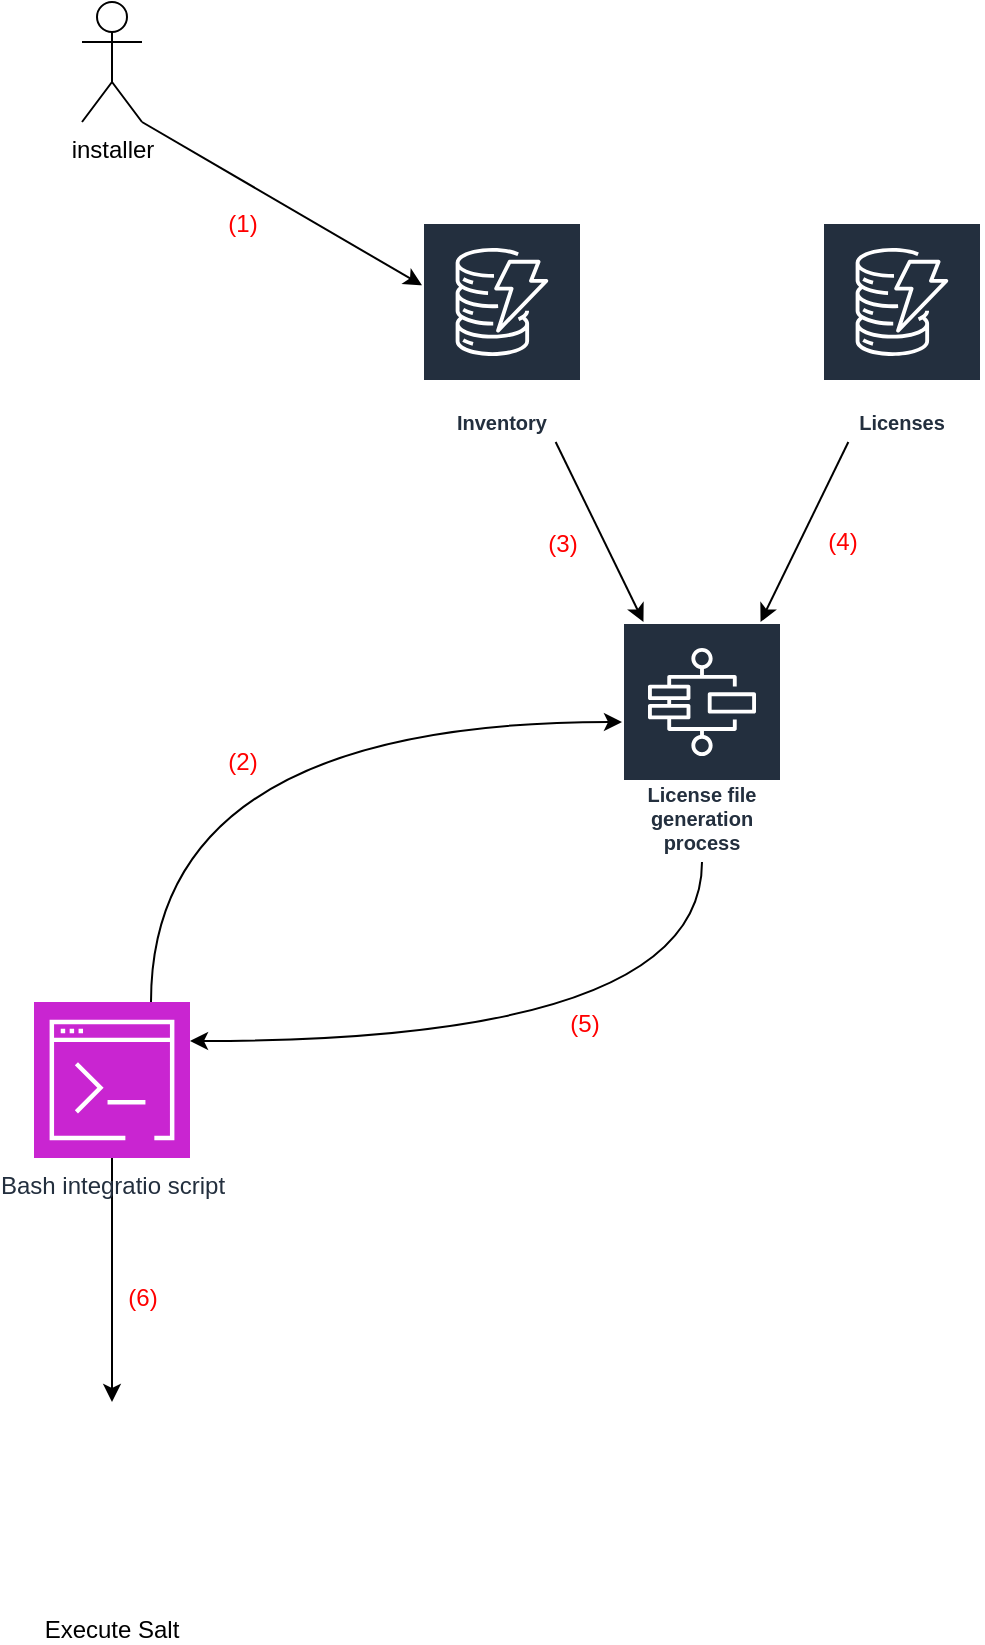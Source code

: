 <mxfile version="22.0.8" type="google">
  <diagram name="Strona-1" id="3uN3iqC2fypJnNS7MGGm">
    <mxGraphModel grid="1" page="1" gridSize="10" guides="1" tooltips="1" connect="1" arrows="1" fold="1" pageScale="1" pageWidth="1000" pageHeight="1300" math="0" shadow="0">
      <root>
        <mxCell id="0" />
        <mxCell id="1" parent="0" />
        <mxCell id="OznYH2TMQEt7XwQIsW9T-1" value="Inventory" style="sketch=0;outlineConnect=0;fontColor=#232F3E;gradientColor=none;strokeColor=#ffffff;fillColor=#232F3E;dashed=0;verticalLabelPosition=middle;verticalAlign=bottom;align=center;html=1;whiteSpace=wrap;fontSize=10;fontStyle=1;spacing=3;shape=mxgraph.aws4.productIcon;prIcon=mxgraph.aws4.dynamodb;" vertex="1" parent="1">
          <mxGeometry x="280" y="160" width="80" height="110" as="geometry" />
        </mxCell>
        <mxCell id="OznYH2TMQEt7XwQIsW9T-2" value="Licenses" style="sketch=0;outlineConnect=0;fontColor=#232F3E;gradientColor=none;strokeColor=#ffffff;fillColor=#232F3E;dashed=0;verticalLabelPosition=middle;verticalAlign=bottom;align=center;html=1;whiteSpace=wrap;fontSize=10;fontStyle=1;spacing=3;shape=mxgraph.aws4.productIcon;prIcon=mxgraph.aws4.dynamodb;" vertex="1" parent="1">
          <mxGeometry x="480" y="160" width="80" height="110" as="geometry" />
        </mxCell>
        <mxCell id="OznYH2TMQEt7XwQIsW9T-4" style="rounded=0;orthogonalLoop=1;jettySize=auto;html=1;exitX=1;exitY=1;exitDx=0;exitDy=0;exitPerimeter=0;" edge="1" parent="1" source="OznYH2TMQEt7XwQIsW9T-3" target="OznYH2TMQEt7XwQIsW9T-1">
          <mxGeometry relative="1" as="geometry" />
        </mxCell>
        <mxCell id="OznYH2TMQEt7XwQIsW9T-5" value="&lt;font color=&quot;#ff0000&quot; style=&quot;font-size: 12px;&quot;&gt;(1)&lt;/font&gt;" style="edgeLabel;html=1;align=center;verticalAlign=middle;resizable=0;points=[];" connectable="0" vertex="1" parent="OznYH2TMQEt7XwQIsW9T-4">
          <mxGeometry x="-0.304" y="1" relative="1" as="geometry">
            <mxPoint y="23" as="offset" />
          </mxGeometry>
        </mxCell>
        <mxCell id="OznYH2TMQEt7XwQIsW9T-3" value="installer" style="shape=umlActor;verticalLabelPosition=bottom;verticalAlign=top;html=1;outlineConnect=0;" vertex="1" parent="1">
          <mxGeometry x="110" y="50" width="30" height="60" as="geometry" />
        </mxCell>
        <mxCell id="OznYH2TMQEt7XwQIsW9T-6" value="License file generation process" style="sketch=0;outlineConnect=0;fontColor=#232F3E;gradientColor=none;strokeColor=#ffffff;fillColor=#232F3E;dashed=0;verticalLabelPosition=middle;verticalAlign=bottom;align=center;html=1;whiteSpace=wrap;fontSize=10;fontStyle=1;spacing=3;shape=mxgraph.aws4.productIcon;prIcon=mxgraph.aws4.step_functions;" vertex="1" parent="1">
          <mxGeometry x="380" y="360" width="80" height="120" as="geometry" />
        </mxCell>
        <mxCell id="OznYH2TMQEt7XwQIsW9T-10" style="rounded=0;orthogonalLoop=1;jettySize=auto;html=1;exitX=0.75;exitY=0;exitDx=0;exitDy=0;exitPerimeter=0;edgeStyle=orthogonalEdgeStyle;curved=1;" edge="1" parent="1" source="OznYH2TMQEt7XwQIsW9T-9" target="OznYH2TMQEt7XwQIsW9T-6">
          <mxGeometry relative="1" as="geometry">
            <Array as="points">
              <mxPoint x="145" y="410" />
            </Array>
          </mxGeometry>
        </mxCell>
        <mxCell id="OznYH2TMQEt7XwQIsW9T-16" value="&lt;font color=&quot;#ff0000&quot; style=&quot;font-size: 12px;&quot;&gt;(2)&lt;/font&gt;" style="edgeLabel;html=1;align=center;verticalAlign=middle;resizable=0;points=[];" connectable="0" vertex="1" parent="OznYH2TMQEt7XwQIsW9T-10">
          <mxGeometry x="0.057" y="-37" relative="1" as="geometry">
            <mxPoint x="-13" y="-17" as="offset" />
          </mxGeometry>
        </mxCell>
        <mxCell id="OznYH2TMQEt7XwQIsW9T-23" style="edgeStyle=orthogonalEdgeStyle;rounded=0;orthogonalLoop=1;jettySize=auto;html=1;exitX=0.5;exitY=1;exitDx=0;exitDy=0;exitPerimeter=0;" edge="1" parent="1" source="OznYH2TMQEt7XwQIsW9T-9" target="OznYH2TMQEt7XwQIsW9T-22">
          <mxGeometry relative="1" as="geometry" />
        </mxCell>
        <mxCell id="OznYH2TMQEt7XwQIsW9T-24" value="&lt;font color=&quot;#ff0000&quot; style=&quot;font-size: 12px;&quot;&gt;(6)&lt;/font&gt;" style="edgeLabel;html=1;align=center;verticalAlign=middle;resizable=0;points=[];" connectable="0" vertex="1" parent="OznYH2TMQEt7XwQIsW9T-23">
          <mxGeometry x="0.147" relative="1" as="geometry">
            <mxPoint x="15" as="offset" />
          </mxGeometry>
        </mxCell>
        <mxCell id="OznYH2TMQEt7XwQIsW9T-9" value="Bash integratio script" style="sketch=0;points=[[0,0,0],[0.25,0,0],[0.5,0,0],[0.75,0,0],[1,0,0],[0,1,0],[0.25,1,0],[0.5,1,0],[0.75,1,0],[1,1,0],[0,0.25,0],[0,0.5,0],[0,0.75,0],[1,0.25,0],[1,0.5,0],[1,0.75,0]];outlineConnect=0;fontColor=#232F3E;fillColor=#C925D1;strokeColor=#ffffff;dashed=0;verticalLabelPosition=bottom;verticalAlign=top;align=center;html=1;fontSize=12;fontStyle=0;aspect=fixed;shape=mxgraph.aws4.resourceIcon;resIcon=mxgraph.aws4.command_line_interface;" vertex="1" parent="1">
          <mxGeometry x="86" y="550" width="78" height="78" as="geometry" />
        </mxCell>
        <mxCell id="OznYH2TMQEt7XwQIsW9T-11" value="" style="endArrow=classic;html=1;rounded=0;" edge="1" parent="1" source="OznYH2TMQEt7XwQIsW9T-1" target="OznYH2TMQEt7XwQIsW9T-6">
          <mxGeometry width="50" height="50" relative="1" as="geometry">
            <mxPoint x="280" y="490" as="sourcePoint" />
            <mxPoint x="330" y="440" as="targetPoint" />
          </mxGeometry>
        </mxCell>
        <mxCell id="OznYH2TMQEt7XwQIsW9T-18" value="&lt;font color=&quot;#ff0000&quot; style=&quot;font-size: 12px;&quot;&gt;(3)&lt;/font&gt;" style="edgeLabel;html=1;align=center;verticalAlign=middle;resizable=0;points=[];" connectable="0" vertex="1" parent="OznYH2TMQEt7XwQIsW9T-11">
          <mxGeometry x="0.11" y="-2" relative="1" as="geometry">
            <mxPoint x="-20" as="offset" />
          </mxGeometry>
        </mxCell>
        <mxCell id="OznYH2TMQEt7XwQIsW9T-12" value="" style="endArrow=classic;html=1;rounded=0;" edge="1" parent="1" source="OznYH2TMQEt7XwQIsW9T-2" target="OznYH2TMQEt7XwQIsW9T-6">
          <mxGeometry width="50" height="50" relative="1" as="geometry">
            <mxPoint x="357" y="280" as="sourcePoint" />
            <mxPoint x="401" y="370" as="targetPoint" />
          </mxGeometry>
        </mxCell>
        <mxCell id="OznYH2TMQEt7XwQIsW9T-20" value="&lt;font color=&quot;#ff0000&quot; style=&quot;font-size: 12px;&quot;&gt;(4)&lt;/font&gt;" style="edgeLabel;html=1;align=center;verticalAlign=middle;resizable=0;points=[];" connectable="0" vertex="1" parent="OznYH2TMQEt7XwQIsW9T-12">
          <mxGeometry x="0.039" y="5" relative="1" as="geometry">
            <mxPoint x="15" y="1" as="offset" />
          </mxGeometry>
        </mxCell>
        <mxCell id="OznYH2TMQEt7XwQIsW9T-13" style="rounded=0;orthogonalLoop=1;jettySize=auto;html=1;edgeStyle=orthogonalEdgeStyle;curved=1;entryX=1;entryY=0.25;entryDx=0;entryDy=0;entryPerimeter=0;" edge="1" parent="1" source="OznYH2TMQEt7XwQIsW9T-6" target="OznYH2TMQEt7XwQIsW9T-9">
          <mxGeometry relative="1" as="geometry">
            <mxPoint x="155" y="560" as="sourcePoint" />
            <mxPoint x="390" y="420" as="targetPoint" />
            <Array as="points">
              <mxPoint x="420" y="570" />
            </Array>
          </mxGeometry>
        </mxCell>
        <mxCell id="OznYH2TMQEt7XwQIsW9T-21" value="&lt;font color=&quot;#ff0000&quot; style=&quot;font-size: 12px;&quot;&gt;(5)&lt;/font&gt;" style="edgeLabel;html=1;align=center;verticalAlign=middle;resizable=0;points=[];" connectable="0" vertex="1" parent="OznYH2TMQEt7XwQIsW9T-13">
          <mxGeometry x="-0.077" y="-16" relative="1" as="geometry">
            <mxPoint x="11" y="7" as="offset" />
          </mxGeometry>
        </mxCell>
        <mxCell id="OznYH2TMQEt7XwQIsW9T-22" value="Execute Salt" style="shape=image;verticalLabelPosition=bottom;verticalAlign=top;imageAspect=0;image=https://www.svgrepo.com/show/374060/saltstack.svg" vertex="1" parent="1">
          <mxGeometry x="75" y="750" width="100" height="100" as="geometry" />
        </mxCell>
      </root>
    </mxGraphModel>
  </diagram>
</mxfile>
